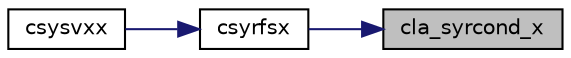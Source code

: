 digraph "cla_syrcond_x"
{
 // LATEX_PDF_SIZE
  edge [fontname="Helvetica",fontsize="10",labelfontname="Helvetica",labelfontsize="10"];
  node [fontname="Helvetica",fontsize="10",shape=record];
  rankdir="RL";
  Node1 [label="cla_syrcond_x",height=0.2,width=0.4,color="black", fillcolor="grey75", style="filled", fontcolor="black",tooltip="CLA_SYRCOND_X computes the infinity norm condition number of op(A)*diag(x) for symmetric indefinite m..."];
  Node1 -> Node2 [dir="back",color="midnightblue",fontsize="10",style="solid",fontname="Helvetica"];
  Node2 [label="csyrfsx",height=0.2,width=0.4,color="black", fillcolor="white", style="filled",URL="$csyrfsx_8f.html#a0f93ca9ab2fc02b8de5f578316353b87",tooltip="CSYRFSX"];
  Node2 -> Node3 [dir="back",color="midnightblue",fontsize="10",style="solid",fontname="Helvetica"];
  Node3 [label="csysvxx",height=0.2,width=0.4,color="black", fillcolor="white", style="filled",URL="$csysvxx_8f.html#a48da16f71d9aa75098b8c6d3c4007979",tooltip="CSYSVXX computes the solution to system of linear equations A * X = B for SY matrices"];
}
